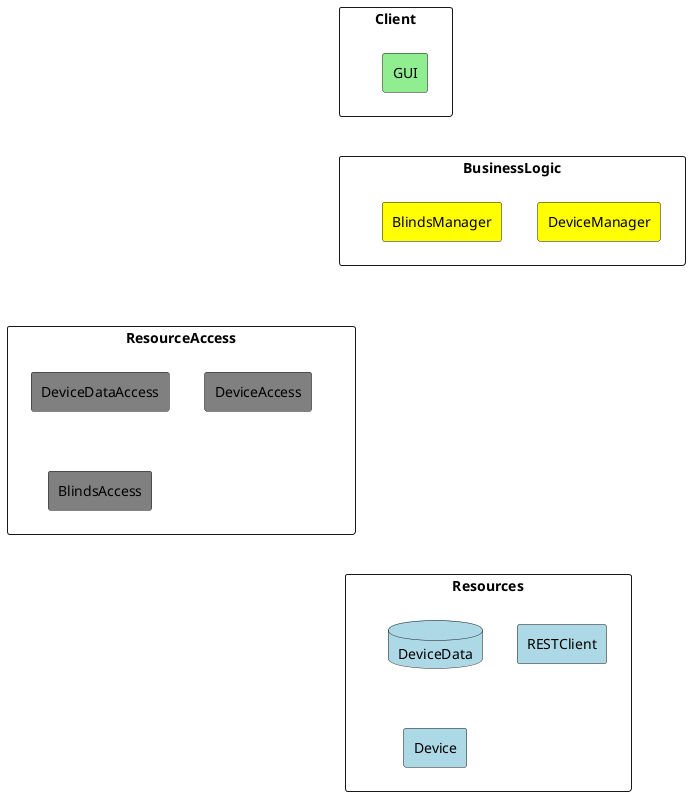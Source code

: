 @startuml Static Architecture

skinparam ComponentStyle rectangle

component Client {
    [GUI] #LightGreen
}

component BusinessLogic {
    [DeviceManager] #Yellow
    [BlindsManager] #Yellow   
}

component ResourceAccess {
    [DeviceDataAccess] #Grey
    [DeviceAccess] #Grey
    [BlindsAccess] #Grey
}

component Resources {
    database DeviceData #LightBlue
    [RESTClient] #LightBlue
    [Device] #LightBlue
}

Client -[hidden]d-> BusinessLogic
BusinessLogic --[hidden]d-> ResourceAccess
ResourceAccess --[hidden]d-> Resources

@enduml